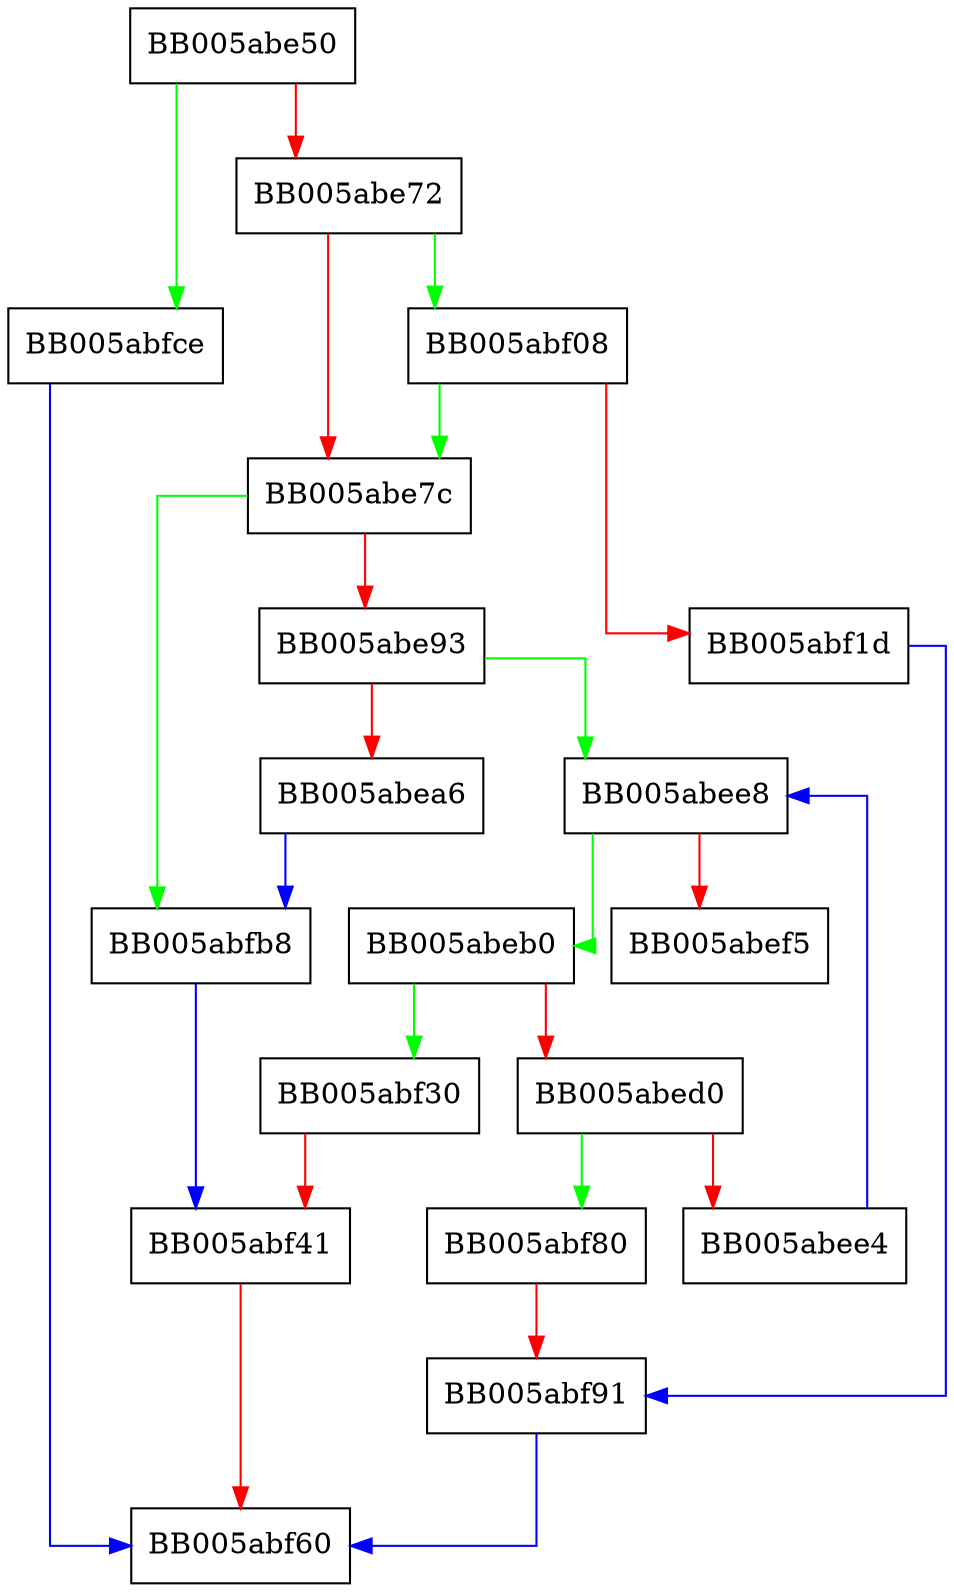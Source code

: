 digraph OSSL_ESS_signing_cert_new_init {
  node [shape="box"];
  graph [splines=ortho];
  BB005abe50 -> BB005abfce [color="green"];
  BB005abe50 -> BB005abe72 [color="red"];
  BB005abe72 -> BB005abf08 [color="green"];
  BB005abe72 -> BB005abe7c [color="red"];
  BB005abe7c -> BB005abfb8 [color="green"];
  BB005abe7c -> BB005abe93 [color="red"];
  BB005abe93 -> BB005abee8 [color="green"];
  BB005abe93 -> BB005abea6 [color="red"];
  BB005abea6 -> BB005abfb8 [color="blue"];
  BB005abeb0 -> BB005abf30 [color="green"];
  BB005abeb0 -> BB005abed0 [color="red"];
  BB005abed0 -> BB005abf80 [color="green"];
  BB005abed0 -> BB005abee4 [color="red"];
  BB005abee4 -> BB005abee8 [color="blue"];
  BB005abee8 -> BB005abeb0 [color="green"];
  BB005abee8 -> BB005abef5 [color="red"];
  BB005abf08 -> BB005abe7c [color="green"];
  BB005abf08 -> BB005abf1d [color="red"];
  BB005abf1d -> BB005abf91 [color="blue"];
  BB005abf30 -> BB005abf41 [color="red"];
  BB005abf41 -> BB005abf60 [color="red"];
  BB005abf80 -> BB005abf91 [color="red"];
  BB005abf91 -> BB005abf60 [color="blue"];
  BB005abfb8 -> BB005abf41 [color="blue"];
  BB005abfce -> BB005abf60 [color="blue"];
}